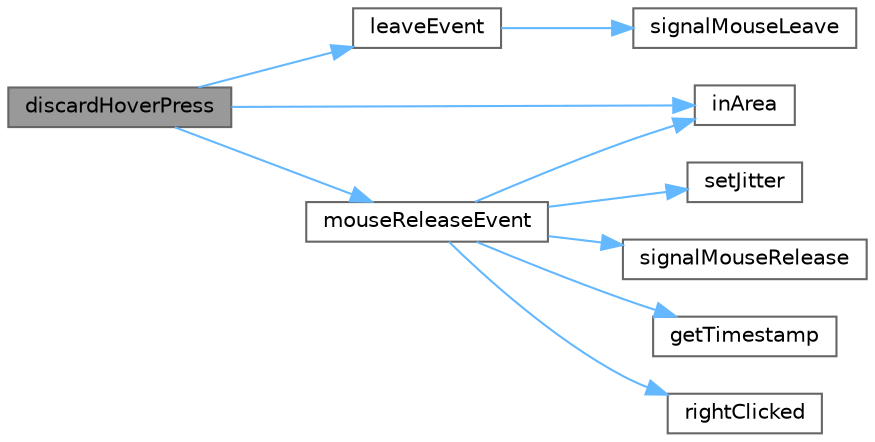 digraph "discardHoverPress"
{
 // LATEX_PDF_SIZE
  bgcolor="transparent";
  edge [fontname=Helvetica,fontsize=10,labelfontname=Helvetica,labelfontsize=10];
  node [fontname=Helvetica,fontsize=10,shape=box,height=0.2,width=0.4];
  rankdir="LR";
  Node1 [id="Node000001",label="discardHoverPress",height=0.2,width=0.4,color="gray40", fillcolor="grey60", style="filled", fontcolor="black",tooltip="取消悬浮和按下状态"];
  Node1 -> Node2 [id="edge1_Node000001_Node000002",color="steelblue1",style="solid",tooltip=" "];
  Node2 [id="Node000002",label="inArea",height=0.2,width=0.4,color="grey40", fillcolor="white", style="filled",URL="$class_interactive_button_base.html#ae688d02b7d117fdedb8261b7b78e7ed4",tooltip="判断点是否在按钮区域内"];
  Node1 -> Node3 [id="edge2_Node000001_Node000003",color="steelblue1",style="solid",tooltip=" "];
  Node3 [id="Node000003",label="leaveEvent",height=0.2,width=0.4,color="grey40", fillcolor="white", style="filled",URL="$class_interactive_button_base.html#a5389554336d47de8a8249cf2aaf682a2",tooltip="鼠标离开事件"];
  Node3 -> Node4 [id="edge3_Node000003_Node000004",color="steelblue1",style="solid",tooltip=" "];
  Node4 [id="Node000004",label="signalMouseLeave",height=0.2,width=0.4,color="grey40", fillcolor="white", style="filled",URL="$class_interactive_button_base.html#a21e71a006cb46994c2231e35eeef162c",tooltip="鼠标离开"];
  Node1 -> Node5 [id="edge4_Node000001_Node000005",color="steelblue1",style="solid",tooltip=" "];
  Node5 [id="Node000005",label="mouseReleaseEvent",height=0.2,width=0.4,color="grey40", fillcolor="white", style="filled",URL="$class_interactive_button_base.html#a2de3e1806dc8e5d659fc1f35545a5b87",tooltip="鼠标松开事件"];
  Node5 -> Node6 [id="edge5_Node000005_Node000006",color="steelblue1",style="solid",tooltip=" "];
  Node6 [id="Node000006",label="getTimestamp",height=0.2,width=0.4,color="grey40", fillcolor="white", style="filled",URL="$class_interactive_button_base.html#ac736b96b79fa9899eda7c580f430325c",tooltip="获取现行时间戳，13位，精确到毫秒"];
  Node5 -> Node2 [id="edge6_Node000005_Node000002",color="steelblue1",style="solid",tooltip=" "];
  Node5 -> Node7 [id="edge7_Node000005_Node000007",color="steelblue1",style="solid",tooltip=" "];
  Node7 [id="Node000007",label="rightClicked",height=0.2,width=0.4,color="grey40", fillcolor="white", style="filled",URL="$class_interactive_button_base.html#ac848ddf0c5fee7b7fde8f1adade10853",tooltip="右键点击事件"];
  Node5 -> Node8 [id="edge8_Node000005_Node000008",color="steelblue1",style="solid",tooltip=" "];
  Node8 [id="Node000008",label="setJitter",height=0.2,width=0.4,color="grey40", fillcolor="white", style="filled",URL="$class_interactive_button_base.html#a758eda9dfa00628680985d03a7694192",tooltip="设置抖动动画"];
  Node5 -> Node9 [id="edge9_Node000005_Node000009",color="steelblue1",style="solid",tooltip=" "];
  Node9 [id="Node000009",label="signalMouseRelease",height=0.2,width=0.4,color="grey40", fillcolor="white", style="filled",URL="$class_interactive_button_base.html#a6ddecd09c5045930f050172664f6c739",tooltip="鼠标松开"];
}
